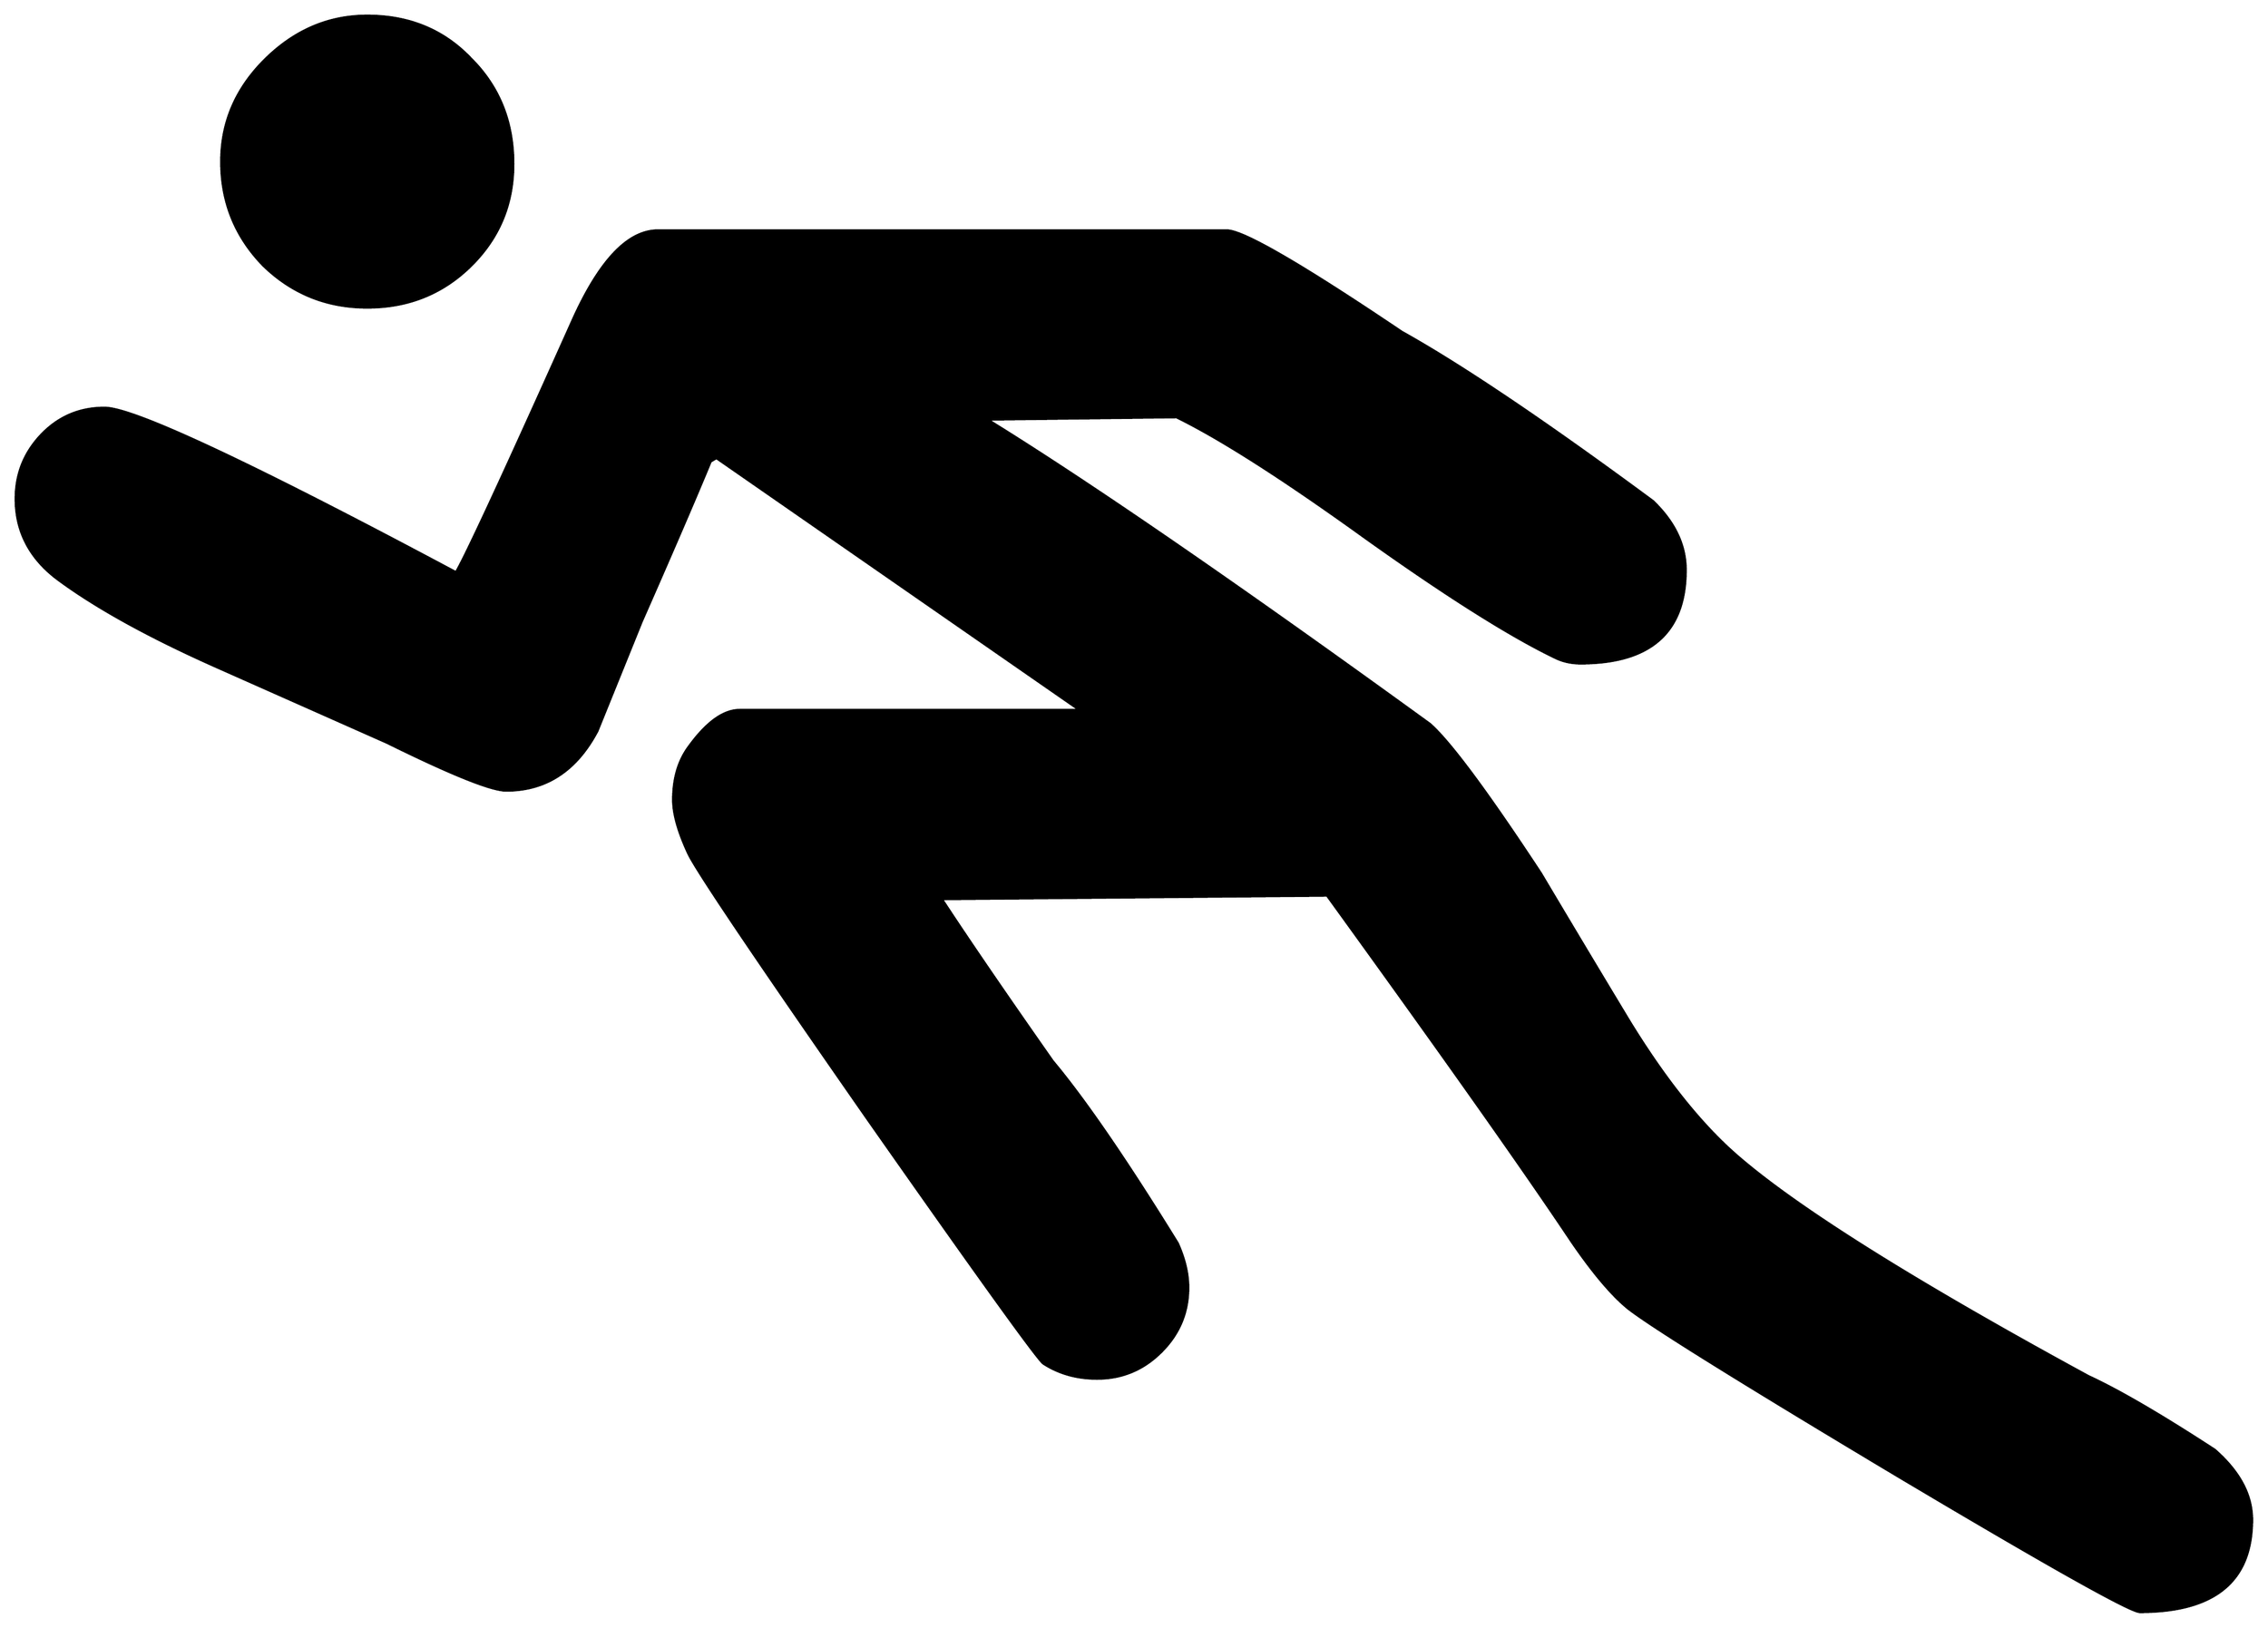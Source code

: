 


\begin{tikzpicture}[y=0.80pt, x=0.80pt, yscale=-1.0, xscale=1.0, inner sep=0pt, outer sep=0pt]
\begin{scope}[shift={(100.0,1733.0)},nonzero rule]
  \path[draw=.,fill=.,line width=1.600pt] (1954.0,-4.0) .. controls
    (1954.0,48.667) and (1922.0,75.0) .. (1858.0,75.0) .. controls
    (1850.0,75.0) and (1780.0,35.667) .. (1648.0,-43.0) ..
    controls (1516.667,-121.667) and (1440.667,-169.0) ..
    (1420.0,-185.0) .. controls (1406.0,-196.333) and
    (1389.667,-215.667) .. (1371.0,-243.0) .. controls
    (1331.0,-303.0) and (1261.333,-401.667) .. (1162.0,-539.0) --
    (832.0,-536.0) .. controls (854.667,-501.333) and (886.333,-455.0)
    .. (927.0,-397.0) .. controls (954.333,-364.333) and
    (990.0,-312.333) .. (1034.0,-241.0) .. controls
    (1040.0,-227.667) and (1043.0,-215.0) .. (1043.0,-203.0) ..
    controls (1043.0,-181.667) and (1035.333,-163.333) ..
    (1020.0,-148.0) .. controls (1004.667,-132.667) and
    (986.333,-125.0) .. (965.0,-125.0) .. controls (947.667,-125.0)
    and (932.333,-129.333) .. (919.0,-138.0) .. controls
    (913.667,-142.0) and (863.333,-212.0) .. (768.0,-348.0) ..
    controls (673.333,-484.0) and (622.333,-559.667) .. (615.0,-575.0)
    .. controls (606.333,-593.667) and (602.0,-609.0) ..
    (602.0,-621.0) .. controls (602.0,-639.0) and (606.333,-654.0)
    .. (615.0,-666.0) .. controls (630.333,-687.333) and
    (645.0,-698.0) .. (659.0,-698.0) -- (950.0,-698.0) --
    (639.0,-914.0) -- (634.0,-911.0) .. controls (621.333,-880.333)
    and (601.667,-834.667) .. (575.0,-774.0) .. controls
    (562.333,-742.667) and (549.667,-711.333) .. (537.0,-680.0) ..
    controls (519.0,-646.0) and (493.0,-629.0) .. (459.0,-629.0)
    .. controls (446.333,-629.0) and (412.333,-642.667) ..
    (357.0,-670.0) .. controls (309.0,-691.333) and (261.0,-712.667)
    .. (213.0,-734.0) .. controls (154.333,-760.0) and
    (108.333,-785.333) .. (75.0,-810.0) .. controls (51.0,-828.0)
    and (39.0,-851.0) .. (39.0,-879.0) .. controls (39.0,-900.333)
    and (46.333,-918.667) .. (61.0,-934.0) .. controls (75.667,-949.333)
    and (93.667,-957.0) .. (115.0,-957.0) .. controls
    (139.667,-957.0) and (240.0,-910.0) .. (416.0,-816.0) ..
    controls (424.667,-830.667) and (457.667,-902.0) ..
    (515.0,-1030.0) .. controls (538.333,-1082.667) and
    (563.0,-1109.0) .. (589.0,-1109.0) -- (1076.0,-1109.0) ..
    controls (1090.0,-1109.0) and (1140.0,-1080.0) ..
    (1226.0,-1022.0) .. controls (1277.333,-993.333) and
    (1349.0,-945.0) .. (1441.0,-877.0) .. controls
    (1459.667,-859.0) and (1469.0,-839.333) .. (1469.0,-818.0) ..
    controls (1469.0,-764.667) and (1439.0,-738.0) ..
    (1379.0,-738.0) .. controls (1371.0,-738.0) and
    (1363.667,-739.667) .. (1357.0,-743.0) .. controls
    (1318.333,-761.667) and (1264.0,-796.0) .. (1194.0,-846.0) ..
    controls (1124.667,-896.0) and (1071.0,-930.333) ..
    (1033.0,-949.0) -- (871.0,-947.0) .. controls (958.333,-893.0)
    and (1084.667,-806.0) .. (1250.0,-686.0) .. controls
    (1267.333,-670.667) and (1299.0,-628.0) .. (1345.0,-558.0) ..
    controls (1370.333,-515.333) and (1395.667,-473.0) ..
    (1421.0,-431.0) .. controls (1451.667,-381.0) and
    (1482.333,-342.667) .. (1513.0,-316.0) .. controls
    (1564.333,-271.333) and (1664.667,-208.333) .. (1814.0,-127.0) ..
    controls (1840.0,-115.0) and (1876.0,-94.0) ..
    (1922.0,-64.0) .. controls (1943.333,-45.333) and (1954.0,-25.333)
    .. (1954.0,-4.0) -- cycle(465.0,-1166.0) .. controls
    (465.0,-1131.333) and (452.667,-1102.0) .. (428.0,-1078.0) ..
    controls (404.0,-1054.667) and (374.667,-1043.0) ..
    (340.0,-1043.0) .. controls (305.333,-1043.0) and
    (275.667,-1055.0) .. (251.0,-1079.0) .. controls
    (227.0,-1103.667) and (215.0,-1133.333) .. (215.0,-1168.0) ..
    controls (215.0,-1201.333) and (227.333,-1230.333) ..
    (252.0,-1255.0) .. controls (277.333,-1280.333) and
    (306.667,-1293.0) .. (340.0,-1293.0) .. controls
    (376.0,-1293.0) and (405.667,-1280.667) .. (429.0,-1256.0) ..
    controls (453.0,-1232.0) and (465.0,-1202.0) ..
    (465.0,-1166.0) -- cycle;
\end{scope}

\end{tikzpicture}

